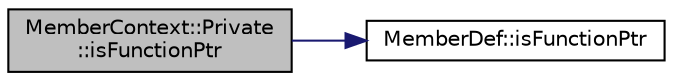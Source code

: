 digraph "MemberContext::Private::isFunctionPtr"
{
 // LATEX_PDF_SIZE
  edge [fontname="Helvetica",fontsize="10",labelfontname="Helvetica",labelfontsize="10"];
  node [fontname="Helvetica",fontsize="10",shape=record];
  rankdir="LR";
  Node1 [label="MemberContext::Private\l::isFunctionPtr",height=0.2,width=0.4,color="black", fillcolor="grey75", style="filled", fontcolor="black",tooltip=" "];
  Node1 -> Node2 [color="midnightblue",fontsize="10",style="solid",fontname="Helvetica"];
  Node2 [label="MemberDef::isFunctionPtr",height=0.2,width=0.4,color="black", fillcolor="white", style="filled",URL="$classMemberDef.html#a9795a9ed4f86eca5ce5d39e88d21d36e",tooltip=" "];
}

